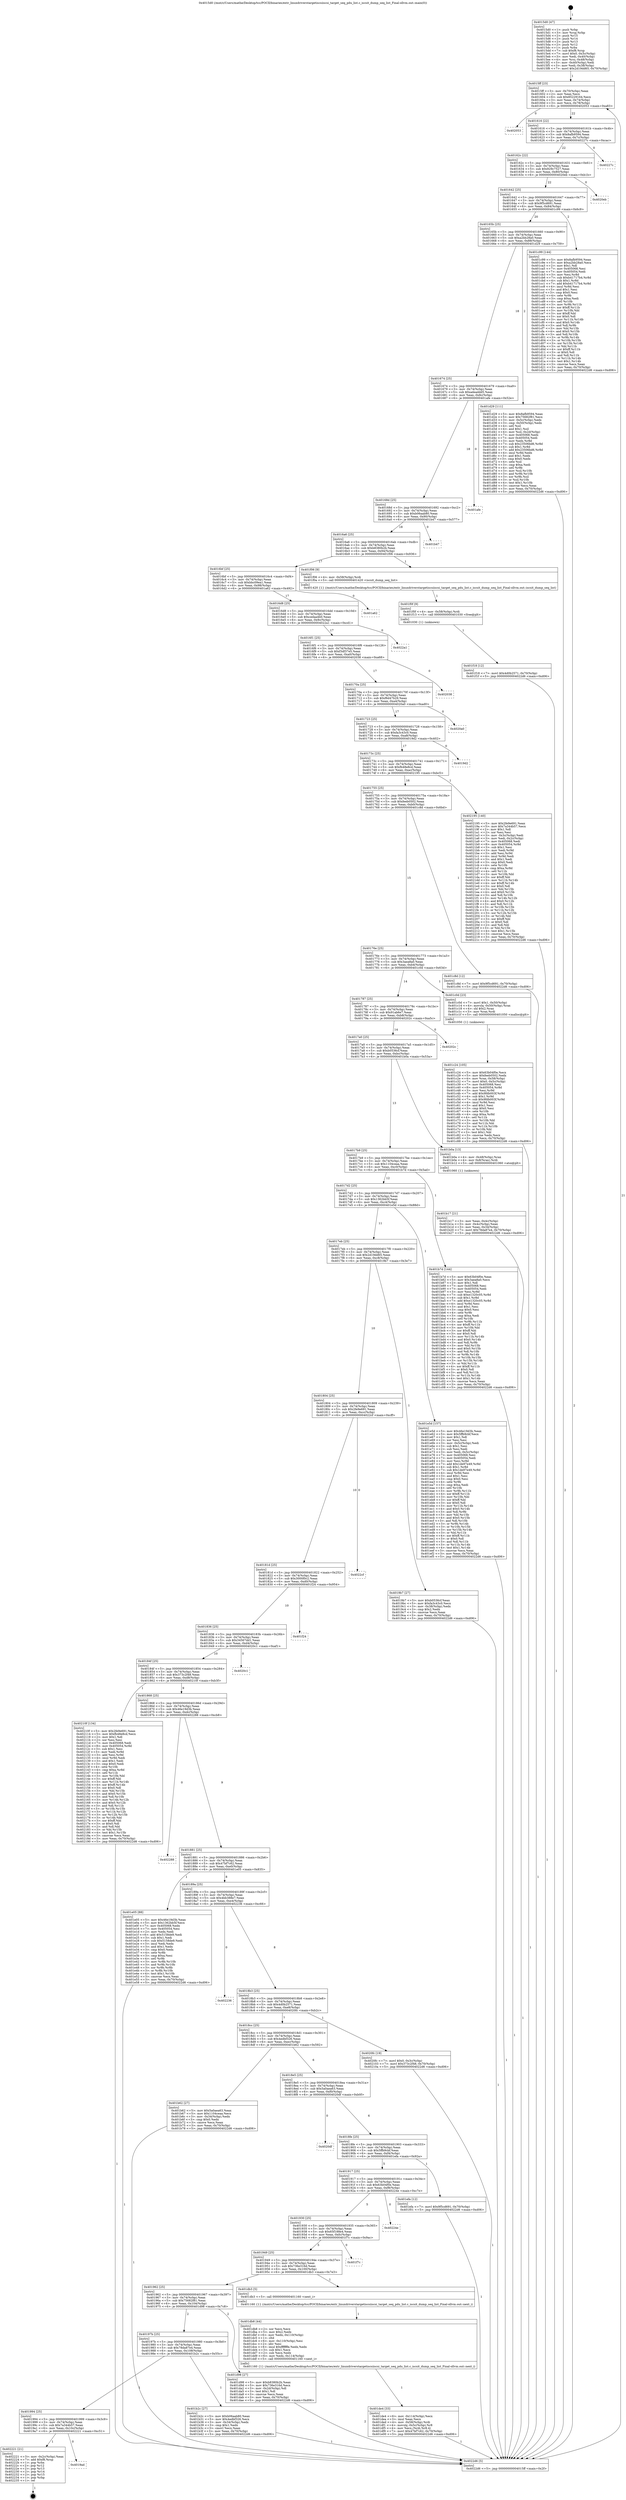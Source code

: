 digraph "0x4015d0" {
  label = "0x4015d0 (/mnt/c/Users/mathe/Desktop/tcc/POCII/binaries/extr_linuxdriverstargetiscsiiscsi_target_seq_pdu_list.c_iscsit_dump_seq_list_Final-ollvm.out::main(0))"
  labelloc = "t"
  node[shape=record]

  Entry [label="",width=0.3,height=0.3,shape=circle,fillcolor=black,style=filled]
  "0x4015ff" [label="{
     0x4015ff [23]\l
     | [instrs]\l
     &nbsp;&nbsp;0x4015ff \<+3\>: mov -0x70(%rbp),%eax\l
     &nbsp;&nbsp;0x401602 \<+2\>: mov %eax,%ecx\l
     &nbsp;&nbsp;0x401604 \<+6\>: sub $0x85229164,%ecx\l
     &nbsp;&nbsp;0x40160a \<+3\>: mov %eax,-0x74(%rbp)\l
     &nbsp;&nbsp;0x40160d \<+3\>: mov %ecx,-0x78(%rbp)\l
     &nbsp;&nbsp;0x401610 \<+6\>: je 0000000000402053 \<main+0xa83\>\l
  }"]
  "0x402053" [label="{
     0x402053\l
  }", style=dashed]
  "0x401616" [label="{
     0x401616 [22]\l
     | [instrs]\l
     &nbsp;&nbsp;0x401616 \<+5\>: jmp 000000000040161b \<main+0x4b\>\l
     &nbsp;&nbsp;0x40161b \<+3\>: mov -0x74(%rbp),%eax\l
     &nbsp;&nbsp;0x40161e \<+5\>: sub $0x8afb9594,%eax\l
     &nbsp;&nbsp;0x401623 \<+3\>: mov %eax,-0x7c(%rbp)\l
     &nbsp;&nbsp;0x401626 \<+6\>: je 000000000040227c \<main+0xcac\>\l
  }"]
  Exit [label="",width=0.3,height=0.3,shape=circle,fillcolor=black,style=filled,peripheries=2]
  "0x40227c" [label="{
     0x40227c\l
  }", style=dashed]
  "0x40162c" [label="{
     0x40162c [22]\l
     | [instrs]\l
     &nbsp;&nbsp;0x40162c \<+5\>: jmp 0000000000401631 \<main+0x61\>\l
     &nbsp;&nbsp;0x401631 \<+3\>: mov -0x74(%rbp),%eax\l
     &nbsp;&nbsp;0x401634 \<+5\>: sub $0x929c7527,%eax\l
     &nbsp;&nbsp;0x401639 \<+3\>: mov %eax,-0x80(%rbp)\l
     &nbsp;&nbsp;0x40163c \<+6\>: je 00000000004020eb \<main+0xb1b\>\l
  }"]
  "0x4019ad" [label="{
     0x4019ad\l
  }", style=dashed]
  "0x4020eb" [label="{
     0x4020eb\l
  }", style=dashed]
  "0x401642" [label="{
     0x401642 [25]\l
     | [instrs]\l
     &nbsp;&nbsp;0x401642 \<+5\>: jmp 0000000000401647 \<main+0x77\>\l
     &nbsp;&nbsp;0x401647 \<+3\>: mov -0x74(%rbp),%eax\l
     &nbsp;&nbsp;0x40164a \<+5\>: sub $0x9f5cd691,%eax\l
     &nbsp;&nbsp;0x40164f \<+6\>: mov %eax,-0x84(%rbp)\l
     &nbsp;&nbsp;0x401655 \<+6\>: je 0000000000401c99 \<main+0x6c9\>\l
  }"]
  "0x402221" [label="{
     0x402221 [21]\l
     | [instrs]\l
     &nbsp;&nbsp;0x402221 \<+3\>: mov -0x2c(%rbp),%eax\l
     &nbsp;&nbsp;0x402224 \<+7\>: add $0xf8,%rsp\l
     &nbsp;&nbsp;0x40222b \<+1\>: pop %rbx\l
     &nbsp;&nbsp;0x40222c \<+2\>: pop %r12\l
     &nbsp;&nbsp;0x40222e \<+2\>: pop %r13\l
     &nbsp;&nbsp;0x402230 \<+2\>: pop %r14\l
     &nbsp;&nbsp;0x402232 \<+2\>: pop %r15\l
     &nbsp;&nbsp;0x402234 \<+1\>: pop %rbp\l
     &nbsp;&nbsp;0x402235 \<+1\>: ret\l
  }"]
  "0x401c99" [label="{
     0x401c99 [144]\l
     | [instrs]\l
     &nbsp;&nbsp;0x401c99 \<+5\>: mov $0x8afb9594,%eax\l
     &nbsp;&nbsp;0x401c9e \<+5\>: mov $0xa2bb28a0,%ecx\l
     &nbsp;&nbsp;0x401ca3 \<+2\>: mov $0x1,%dl\l
     &nbsp;&nbsp;0x401ca5 \<+7\>: mov 0x405068,%esi\l
     &nbsp;&nbsp;0x401cac \<+7\>: mov 0x405054,%edi\l
     &nbsp;&nbsp;0x401cb3 \<+3\>: mov %esi,%r8d\l
     &nbsp;&nbsp;0x401cb6 \<+7\>: sub $0xb41717b4,%r8d\l
     &nbsp;&nbsp;0x401cbd \<+4\>: sub $0x1,%r8d\l
     &nbsp;&nbsp;0x401cc1 \<+7\>: add $0xb41717b4,%r8d\l
     &nbsp;&nbsp;0x401cc8 \<+4\>: imul %r8d,%esi\l
     &nbsp;&nbsp;0x401ccc \<+3\>: and $0x1,%esi\l
     &nbsp;&nbsp;0x401ccf \<+3\>: cmp $0x0,%esi\l
     &nbsp;&nbsp;0x401cd2 \<+4\>: sete %r9b\l
     &nbsp;&nbsp;0x401cd6 \<+3\>: cmp $0xa,%edi\l
     &nbsp;&nbsp;0x401cd9 \<+4\>: setl %r10b\l
     &nbsp;&nbsp;0x401cdd \<+3\>: mov %r9b,%r11b\l
     &nbsp;&nbsp;0x401ce0 \<+4\>: xor $0xff,%r11b\l
     &nbsp;&nbsp;0x401ce4 \<+3\>: mov %r10b,%bl\l
     &nbsp;&nbsp;0x401ce7 \<+3\>: xor $0xff,%bl\l
     &nbsp;&nbsp;0x401cea \<+3\>: xor $0x0,%dl\l
     &nbsp;&nbsp;0x401ced \<+3\>: mov %r11b,%r14b\l
     &nbsp;&nbsp;0x401cf0 \<+4\>: and $0x0,%r14b\l
     &nbsp;&nbsp;0x401cf4 \<+3\>: and %dl,%r9b\l
     &nbsp;&nbsp;0x401cf7 \<+3\>: mov %bl,%r15b\l
     &nbsp;&nbsp;0x401cfa \<+4\>: and $0x0,%r15b\l
     &nbsp;&nbsp;0x401cfe \<+3\>: and %dl,%r10b\l
     &nbsp;&nbsp;0x401d01 \<+3\>: or %r9b,%r14b\l
     &nbsp;&nbsp;0x401d04 \<+3\>: or %r10b,%r15b\l
     &nbsp;&nbsp;0x401d07 \<+3\>: xor %r15b,%r14b\l
     &nbsp;&nbsp;0x401d0a \<+3\>: or %bl,%r11b\l
     &nbsp;&nbsp;0x401d0d \<+4\>: xor $0xff,%r11b\l
     &nbsp;&nbsp;0x401d11 \<+3\>: or $0x0,%dl\l
     &nbsp;&nbsp;0x401d14 \<+3\>: and %dl,%r11b\l
     &nbsp;&nbsp;0x401d17 \<+3\>: or %r11b,%r14b\l
     &nbsp;&nbsp;0x401d1a \<+4\>: test $0x1,%r14b\l
     &nbsp;&nbsp;0x401d1e \<+3\>: cmovne %ecx,%eax\l
     &nbsp;&nbsp;0x401d21 \<+3\>: mov %eax,-0x70(%rbp)\l
     &nbsp;&nbsp;0x401d24 \<+5\>: jmp 00000000004022d6 \<main+0xd06\>\l
  }"]
  "0x40165b" [label="{
     0x40165b [25]\l
     | [instrs]\l
     &nbsp;&nbsp;0x40165b \<+5\>: jmp 0000000000401660 \<main+0x90\>\l
     &nbsp;&nbsp;0x401660 \<+3\>: mov -0x74(%rbp),%eax\l
     &nbsp;&nbsp;0x401663 \<+5\>: sub $0xa2bb28a0,%eax\l
     &nbsp;&nbsp;0x401668 \<+6\>: mov %eax,-0x88(%rbp)\l
     &nbsp;&nbsp;0x40166e \<+6\>: je 0000000000401d29 \<main+0x759\>\l
  }"]
  "0x401f18" [label="{
     0x401f18 [12]\l
     | [instrs]\l
     &nbsp;&nbsp;0x401f18 \<+7\>: movl $0x4d0b2571,-0x70(%rbp)\l
     &nbsp;&nbsp;0x401f1f \<+5\>: jmp 00000000004022d6 \<main+0xd06\>\l
  }"]
  "0x401d29" [label="{
     0x401d29 [111]\l
     | [instrs]\l
     &nbsp;&nbsp;0x401d29 \<+5\>: mov $0x8afb9594,%eax\l
     &nbsp;&nbsp;0x401d2e \<+5\>: mov $0x75682f81,%ecx\l
     &nbsp;&nbsp;0x401d33 \<+3\>: mov -0x5c(%rbp),%edx\l
     &nbsp;&nbsp;0x401d36 \<+3\>: cmp -0x50(%rbp),%edx\l
     &nbsp;&nbsp;0x401d39 \<+4\>: setl %sil\l
     &nbsp;&nbsp;0x401d3d \<+4\>: and $0x1,%sil\l
     &nbsp;&nbsp;0x401d41 \<+4\>: mov %sil,-0x2d(%rbp)\l
     &nbsp;&nbsp;0x401d45 \<+7\>: mov 0x405068,%edx\l
     &nbsp;&nbsp;0x401d4c \<+7\>: mov 0x405054,%edi\l
     &nbsp;&nbsp;0x401d53 \<+3\>: mov %edx,%r8d\l
     &nbsp;&nbsp;0x401d56 \<+7\>: sub $0x23506bd6,%r8d\l
     &nbsp;&nbsp;0x401d5d \<+4\>: sub $0x1,%r8d\l
     &nbsp;&nbsp;0x401d61 \<+7\>: add $0x23506bd6,%r8d\l
     &nbsp;&nbsp;0x401d68 \<+4\>: imul %r8d,%edx\l
     &nbsp;&nbsp;0x401d6c \<+3\>: and $0x1,%edx\l
     &nbsp;&nbsp;0x401d6f \<+3\>: cmp $0x0,%edx\l
     &nbsp;&nbsp;0x401d72 \<+4\>: sete %sil\l
     &nbsp;&nbsp;0x401d76 \<+3\>: cmp $0xa,%edi\l
     &nbsp;&nbsp;0x401d79 \<+4\>: setl %r9b\l
     &nbsp;&nbsp;0x401d7d \<+3\>: mov %sil,%r10b\l
     &nbsp;&nbsp;0x401d80 \<+3\>: and %r9b,%r10b\l
     &nbsp;&nbsp;0x401d83 \<+3\>: xor %r9b,%sil\l
     &nbsp;&nbsp;0x401d86 \<+3\>: or %sil,%r10b\l
     &nbsp;&nbsp;0x401d89 \<+4\>: test $0x1,%r10b\l
     &nbsp;&nbsp;0x401d8d \<+3\>: cmovne %ecx,%eax\l
     &nbsp;&nbsp;0x401d90 \<+3\>: mov %eax,-0x70(%rbp)\l
     &nbsp;&nbsp;0x401d93 \<+5\>: jmp 00000000004022d6 \<main+0xd06\>\l
  }"]
  "0x401674" [label="{
     0x401674 [25]\l
     | [instrs]\l
     &nbsp;&nbsp;0x401674 \<+5\>: jmp 0000000000401679 \<main+0xa9\>\l
     &nbsp;&nbsp;0x401679 \<+3\>: mov -0x74(%rbp),%eax\l
     &nbsp;&nbsp;0x40167c \<+5\>: sub $0xadeaddd5,%eax\l
     &nbsp;&nbsp;0x401681 \<+6\>: mov %eax,-0x8c(%rbp)\l
     &nbsp;&nbsp;0x401687 \<+6\>: je 0000000000401afe \<main+0x52e\>\l
  }"]
  "0x401f0f" [label="{
     0x401f0f [9]\l
     | [instrs]\l
     &nbsp;&nbsp;0x401f0f \<+4\>: mov -0x58(%rbp),%rdi\l
     &nbsp;&nbsp;0x401f13 \<+5\>: call 0000000000401030 \<free@plt\>\l
     | [calls]\l
     &nbsp;&nbsp;0x401030 \{1\} (unknown)\l
  }"]
  "0x401afe" [label="{
     0x401afe\l
  }", style=dashed]
  "0x40168d" [label="{
     0x40168d [25]\l
     | [instrs]\l
     &nbsp;&nbsp;0x40168d \<+5\>: jmp 0000000000401692 \<main+0xc2\>\l
     &nbsp;&nbsp;0x401692 \<+3\>: mov -0x74(%rbp),%eax\l
     &nbsp;&nbsp;0x401695 \<+5\>: sub $0xb06aab80,%eax\l
     &nbsp;&nbsp;0x40169a \<+6\>: mov %eax,-0x90(%rbp)\l
     &nbsp;&nbsp;0x4016a0 \<+6\>: je 0000000000401b47 \<main+0x577\>\l
  }"]
  "0x401de4" [label="{
     0x401de4 [33]\l
     | [instrs]\l
     &nbsp;&nbsp;0x401de4 \<+6\>: mov -0x114(%rbp),%ecx\l
     &nbsp;&nbsp;0x401dea \<+3\>: imul %eax,%ecx\l
     &nbsp;&nbsp;0x401ded \<+4\>: mov -0x58(%rbp),%rdi\l
     &nbsp;&nbsp;0x401df1 \<+4\>: movslq -0x5c(%rbp),%r8\l
     &nbsp;&nbsp;0x401df5 \<+4\>: mov %ecx,(%rdi,%r8,4)\l
     &nbsp;&nbsp;0x401df9 \<+7\>: movl $0x47bf7c62,-0x70(%rbp)\l
     &nbsp;&nbsp;0x401e00 \<+5\>: jmp 00000000004022d6 \<main+0xd06\>\l
  }"]
  "0x401b47" [label="{
     0x401b47\l
  }", style=dashed]
  "0x4016a6" [label="{
     0x4016a6 [25]\l
     | [instrs]\l
     &nbsp;&nbsp;0x4016a6 \<+5\>: jmp 00000000004016ab \<main+0xdb\>\l
     &nbsp;&nbsp;0x4016ab \<+3\>: mov -0x74(%rbp),%eax\l
     &nbsp;&nbsp;0x4016ae \<+5\>: sub $0xb8380b2b,%eax\l
     &nbsp;&nbsp;0x4016b3 \<+6\>: mov %eax,-0x94(%rbp)\l
     &nbsp;&nbsp;0x4016b9 \<+6\>: je 0000000000401f06 \<main+0x936\>\l
  }"]
  "0x401db8" [label="{
     0x401db8 [44]\l
     | [instrs]\l
     &nbsp;&nbsp;0x401db8 \<+2\>: xor %ecx,%ecx\l
     &nbsp;&nbsp;0x401dba \<+5\>: mov $0x2,%edx\l
     &nbsp;&nbsp;0x401dbf \<+6\>: mov %edx,-0x110(%rbp)\l
     &nbsp;&nbsp;0x401dc5 \<+1\>: cltd\l
     &nbsp;&nbsp;0x401dc6 \<+6\>: mov -0x110(%rbp),%esi\l
     &nbsp;&nbsp;0x401dcc \<+2\>: idiv %esi\l
     &nbsp;&nbsp;0x401dce \<+6\>: imul $0xfffffffe,%edx,%edx\l
     &nbsp;&nbsp;0x401dd4 \<+3\>: sub $0x1,%ecx\l
     &nbsp;&nbsp;0x401dd7 \<+2\>: sub %ecx,%edx\l
     &nbsp;&nbsp;0x401dd9 \<+6\>: mov %edx,-0x114(%rbp)\l
     &nbsp;&nbsp;0x401ddf \<+5\>: call 0000000000401160 \<next_i\>\l
     | [calls]\l
     &nbsp;&nbsp;0x401160 \{1\} (/mnt/c/Users/mathe/Desktop/tcc/POCII/binaries/extr_linuxdriverstargetiscsiiscsi_target_seq_pdu_list.c_iscsit_dump_seq_list_Final-ollvm.out::next_i)\l
  }"]
  "0x401f06" [label="{
     0x401f06 [9]\l
     | [instrs]\l
     &nbsp;&nbsp;0x401f06 \<+4\>: mov -0x58(%rbp),%rdi\l
     &nbsp;&nbsp;0x401f0a \<+5\>: call 0000000000401420 \<iscsit_dump_seq_list\>\l
     | [calls]\l
     &nbsp;&nbsp;0x401420 \{1\} (/mnt/c/Users/mathe/Desktop/tcc/POCII/binaries/extr_linuxdriverstargetiscsiiscsi_target_seq_pdu_list.c_iscsit_dump_seq_list_Final-ollvm.out::iscsit_dump_seq_list)\l
  }"]
  "0x4016bf" [label="{
     0x4016bf [25]\l
     | [instrs]\l
     &nbsp;&nbsp;0x4016bf \<+5\>: jmp 00000000004016c4 \<main+0xf4\>\l
     &nbsp;&nbsp;0x4016c4 \<+3\>: mov -0x74(%rbp),%eax\l
     &nbsp;&nbsp;0x4016c7 \<+5\>: sub $0xbbc09ea1,%eax\l
     &nbsp;&nbsp;0x4016cc \<+6\>: mov %eax,-0x98(%rbp)\l
     &nbsp;&nbsp;0x4016d2 \<+6\>: je 0000000000401a62 \<main+0x492\>\l
  }"]
  "0x401c24" [label="{
     0x401c24 [105]\l
     | [instrs]\l
     &nbsp;&nbsp;0x401c24 \<+5\>: mov $0x63b04f0e,%ecx\l
     &nbsp;&nbsp;0x401c29 \<+5\>: mov $0xfeeb0502,%edx\l
     &nbsp;&nbsp;0x401c2e \<+4\>: mov %rax,-0x58(%rbp)\l
     &nbsp;&nbsp;0x401c32 \<+7\>: movl $0x0,-0x5c(%rbp)\l
     &nbsp;&nbsp;0x401c39 \<+7\>: mov 0x405068,%esi\l
     &nbsp;&nbsp;0x401c40 \<+8\>: mov 0x405054,%r8d\l
     &nbsp;&nbsp;0x401c48 \<+3\>: mov %esi,%r9d\l
     &nbsp;&nbsp;0x401c4b \<+7\>: add $0x9fdb003f,%r9d\l
     &nbsp;&nbsp;0x401c52 \<+4\>: sub $0x1,%r9d\l
     &nbsp;&nbsp;0x401c56 \<+7\>: sub $0x9fdb003f,%r9d\l
     &nbsp;&nbsp;0x401c5d \<+4\>: imul %r9d,%esi\l
     &nbsp;&nbsp;0x401c61 \<+3\>: and $0x1,%esi\l
     &nbsp;&nbsp;0x401c64 \<+3\>: cmp $0x0,%esi\l
     &nbsp;&nbsp;0x401c67 \<+4\>: sete %r10b\l
     &nbsp;&nbsp;0x401c6b \<+4\>: cmp $0xa,%r8d\l
     &nbsp;&nbsp;0x401c6f \<+4\>: setl %r11b\l
     &nbsp;&nbsp;0x401c73 \<+3\>: mov %r10b,%bl\l
     &nbsp;&nbsp;0x401c76 \<+3\>: and %r11b,%bl\l
     &nbsp;&nbsp;0x401c79 \<+3\>: xor %r11b,%r10b\l
     &nbsp;&nbsp;0x401c7c \<+3\>: or %r10b,%bl\l
     &nbsp;&nbsp;0x401c7f \<+3\>: test $0x1,%bl\l
     &nbsp;&nbsp;0x401c82 \<+3\>: cmovne %edx,%ecx\l
     &nbsp;&nbsp;0x401c85 \<+3\>: mov %ecx,-0x70(%rbp)\l
     &nbsp;&nbsp;0x401c88 \<+5\>: jmp 00000000004022d6 \<main+0xd06\>\l
  }"]
  "0x401a62" [label="{
     0x401a62\l
  }", style=dashed]
  "0x4016d8" [label="{
     0x4016d8 [25]\l
     | [instrs]\l
     &nbsp;&nbsp;0x4016d8 \<+5\>: jmp 00000000004016dd \<main+0x10d\>\l
     &nbsp;&nbsp;0x4016dd \<+3\>: mov -0x74(%rbp),%eax\l
     &nbsp;&nbsp;0x4016e0 \<+5\>: sub $0xcedaa4b0,%eax\l
     &nbsp;&nbsp;0x4016e5 \<+6\>: mov %eax,-0x9c(%rbp)\l
     &nbsp;&nbsp;0x4016eb \<+6\>: je 00000000004022a1 \<main+0xcd1\>\l
  }"]
  "0x401994" [label="{
     0x401994 [25]\l
     | [instrs]\l
     &nbsp;&nbsp;0x401994 \<+5\>: jmp 0000000000401999 \<main+0x3c9\>\l
     &nbsp;&nbsp;0x401999 \<+3\>: mov -0x74(%rbp),%eax\l
     &nbsp;&nbsp;0x40199c \<+5\>: sub $0x7a344b57,%eax\l
     &nbsp;&nbsp;0x4019a1 \<+6\>: mov %eax,-0x10c(%rbp)\l
     &nbsp;&nbsp;0x4019a7 \<+6\>: je 0000000000402221 \<main+0xc51\>\l
  }"]
  "0x4022a1" [label="{
     0x4022a1\l
  }", style=dashed]
  "0x4016f1" [label="{
     0x4016f1 [25]\l
     | [instrs]\l
     &nbsp;&nbsp;0x4016f1 \<+5\>: jmp 00000000004016f6 \<main+0x126\>\l
     &nbsp;&nbsp;0x4016f6 \<+3\>: mov -0x74(%rbp),%eax\l
     &nbsp;&nbsp;0x4016f9 \<+5\>: sub $0xf3df37e5,%eax\l
     &nbsp;&nbsp;0x4016fe \<+6\>: mov %eax,-0xa0(%rbp)\l
     &nbsp;&nbsp;0x401704 \<+6\>: je 0000000000402038 \<main+0xa68\>\l
  }"]
  "0x401b2c" [label="{
     0x401b2c [27]\l
     | [instrs]\l
     &nbsp;&nbsp;0x401b2c \<+5\>: mov $0xb06aab80,%eax\l
     &nbsp;&nbsp;0x401b31 \<+5\>: mov $0x4edbf326,%ecx\l
     &nbsp;&nbsp;0x401b36 \<+3\>: mov -0x34(%rbp),%edx\l
     &nbsp;&nbsp;0x401b39 \<+3\>: cmp $0x1,%edx\l
     &nbsp;&nbsp;0x401b3c \<+3\>: cmovl %ecx,%eax\l
     &nbsp;&nbsp;0x401b3f \<+3\>: mov %eax,-0x70(%rbp)\l
     &nbsp;&nbsp;0x401b42 \<+5\>: jmp 00000000004022d6 \<main+0xd06\>\l
  }"]
  "0x402038" [label="{
     0x402038\l
  }", style=dashed]
  "0x40170a" [label="{
     0x40170a [25]\l
     | [instrs]\l
     &nbsp;&nbsp;0x40170a \<+5\>: jmp 000000000040170f \<main+0x13f\>\l
     &nbsp;&nbsp;0x40170f \<+3\>: mov -0x74(%rbp),%eax\l
     &nbsp;&nbsp;0x401712 \<+5\>: sub $0xf6d47b29,%eax\l
     &nbsp;&nbsp;0x401717 \<+6\>: mov %eax,-0xa4(%rbp)\l
     &nbsp;&nbsp;0x40171d \<+6\>: je 00000000004020a0 \<main+0xad0\>\l
  }"]
  "0x40197b" [label="{
     0x40197b [25]\l
     | [instrs]\l
     &nbsp;&nbsp;0x40197b \<+5\>: jmp 0000000000401980 \<main+0x3b0\>\l
     &nbsp;&nbsp;0x401980 \<+3\>: mov -0x74(%rbp),%eax\l
     &nbsp;&nbsp;0x401983 \<+5\>: sub $0x78da87e4,%eax\l
     &nbsp;&nbsp;0x401988 \<+6\>: mov %eax,-0x108(%rbp)\l
     &nbsp;&nbsp;0x40198e \<+6\>: je 0000000000401b2c \<main+0x55c\>\l
  }"]
  "0x4020a0" [label="{
     0x4020a0\l
  }", style=dashed]
  "0x401723" [label="{
     0x401723 [25]\l
     | [instrs]\l
     &nbsp;&nbsp;0x401723 \<+5\>: jmp 0000000000401728 \<main+0x158\>\l
     &nbsp;&nbsp;0x401728 \<+3\>: mov -0x74(%rbp),%eax\l
     &nbsp;&nbsp;0x40172b \<+5\>: sub $0xfa3c43c0,%eax\l
     &nbsp;&nbsp;0x401730 \<+6\>: mov %eax,-0xa8(%rbp)\l
     &nbsp;&nbsp;0x401736 \<+6\>: je 00000000004019d2 \<main+0x402\>\l
  }"]
  "0x401d98" [label="{
     0x401d98 [27]\l
     | [instrs]\l
     &nbsp;&nbsp;0x401d98 \<+5\>: mov $0xb8380b2b,%eax\l
     &nbsp;&nbsp;0x401d9d \<+5\>: mov $0x736e316d,%ecx\l
     &nbsp;&nbsp;0x401da2 \<+3\>: mov -0x2d(%rbp),%dl\l
     &nbsp;&nbsp;0x401da5 \<+3\>: test $0x1,%dl\l
     &nbsp;&nbsp;0x401da8 \<+3\>: cmovne %ecx,%eax\l
     &nbsp;&nbsp;0x401dab \<+3\>: mov %eax,-0x70(%rbp)\l
     &nbsp;&nbsp;0x401dae \<+5\>: jmp 00000000004022d6 \<main+0xd06\>\l
  }"]
  "0x4019d2" [label="{
     0x4019d2\l
  }", style=dashed]
  "0x40173c" [label="{
     0x40173c [25]\l
     | [instrs]\l
     &nbsp;&nbsp;0x40173c \<+5\>: jmp 0000000000401741 \<main+0x171\>\l
     &nbsp;&nbsp;0x401741 \<+3\>: mov -0x74(%rbp),%eax\l
     &nbsp;&nbsp;0x401744 \<+5\>: sub $0xfb48e8cd,%eax\l
     &nbsp;&nbsp;0x401749 \<+6\>: mov %eax,-0xac(%rbp)\l
     &nbsp;&nbsp;0x40174f \<+6\>: je 0000000000402195 \<main+0xbc5\>\l
  }"]
  "0x401962" [label="{
     0x401962 [25]\l
     | [instrs]\l
     &nbsp;&nbsp;0x401962 \<+5\>: jmp 0000000000401967 \<main+0x397\>\l
     &nbsp;&nbsp;0x401967 \<+3\>: mov -0x74(%rbp),%eax\l
     &nbsp;&nbsp;0x40196a \<+5\>: sub $0x75682f81,%eax\l
     &nbsp;&nbsp;0x40196f \<+6\>: mov %eax,-0x104(%rbp)\l
     &nbsp;&nbsp;0x401975 \<+6\>: je 0000000000401d98 \<main+0x7c8\>\l
  }"]
  "0x402195" [label="{
     0x402195 [140]\l
     | [instrs]\l
     &nbsp;&nbsp;0x402195 \<+5\>: mov $0x2fe9e691,%eax\l
     &nbsp;&nbsp;0x40219a \<+5\>: mov $0x7a344b57,%ecx\l
     &nbsp;&nbsp;0x40219f \<+2\>: mov $0x1,%dl\l
     &nbsp;&nbsp;0x4021a1 \<+2\>: xor %esi,%esi\l
     &nbsp;&nbsp;0x4021a3 \<+3\>: mov -0x3c(%rbp),%edi\l
     &nbsp;&nbsp;0x4021a6 \<+3\>: mov %edi,-0x2c(%rbp)\l
     &nbsp;&nbsp;0x4021a9 \<+7\>: mov 0x405068,%edi\l
     &nbsp;&nbsp;0x4021b0 \<+8\>: mov 0x405054,%r8d\l
     &nbsp;&nbsp;0x4021b8 \<+3\>: sub $0x1,%esi\l
     &nbsp;&nbsp;0x4021bb \<+3\>: mov %edi,%r9d\l
     &nbsp;&nbsp;0x4021be \<+3\>: add %esi,%r9d\l
     &nbsp;&nbsp;0x4021c1 \<+4\>: imul %r9d,%edi\l
     &nbsp;&nbsp;0x4021c5 \<+3\>: and $0x1,%edi\l
     &nbsp;&nbsp;0x4021c8 \<+3\>: cmp $0x0,%edi\l
     &nbsp;&nbsp;0x4021cb \<+4\>: sete %r10b\l
     &nbsp;&nbsp;0x4021cf \<+4\>: cmp $0xa,%r8d\l
     &nbsp;&nbsp;0x4021d3 \<+4\>: setl %r11b\l
     &nbsp;&nbsp;0x4021d7 \<+3\>: mov %r10b,%bl\l
     &nbsp;&nbsp;0x4021da \<+3\>: xor $0xff,%bl\l
     &nbsp;&nbsp;0x4021dd \<+3\>: mov %r11b,%r14b\l
     &nbsp;&nbsp;0x4021e0 \<+4\>: xor $0xff,%r14b\l
     &nbsp;&nbsp;0x4021e4 \<+3\>: xor $0x0,%dl\l
     &nbsp;&nbsp;0x4021e7 \<+3\>: mov %bl,%r15b\l
     &nbsp;&nbsp;0x4021ea \<+4\>: and $0x0,%r15b\l
     &nbsp;&nbsp;0x4021ee \<+3\>: and %dl,%r10b\l
     &nbsp;&nbsp;0x4021f1 \<+3\>: mov %r14b,%r12b\l
     &nbsp;&nbsp;0x4021f4 \<+4\>: and $0x0,%r12b\l
     &nbsp;&nbsp;0x4021f8 \<+3\>: and %dl,%r11b\l
     &nbsp;&nbsp;0x4021fb \<+3\>: or %r10b,%r15b\l
     &nbsp;&nbsp;0x4021fe \<+3\>: or %r11b,%r12b\l
     &nbsp;&nbsp;0x402201 \<+3\>: xor %r12b,%r15b\l
     &nbsp;&nbsp;0x402204 \<+3\>: or %r14b,%bl\l
     &nbsp;&nbsp;0x402207 \<+3\>: xor $0xff,%bl\l
     &nbsp;&nbsp;0x40220a \<+3\>: or $0x0,%dl\l
     &nbsp;&nbsp;0x40220d \<+2\>: and %dl,%bl\l
     &nbsp;&nbsp;0x40220f \<+3\>: or %bl,%r15b\l
     &nbsp;&nbsp;0x402212 \<+4\>: test $0x1,%r15b\l
     &nbsp;&nbsp;0x402216 \<+3\>: cmovne %ecx,%eax\l
     &nbsp;&nbsp;0x402219 \<+3\>: mov %eax,-0x70(%rbp)\l
     &nbsp;&nbsp;0x40221c \<+5\>: jmp 00000000004022d6 \<main+0xd06\>\l
  }"]
  "0x401755" [label="{
     0x401755 [25]\l
     | [instrs]\l
     &nbsp;&nbsp;0x401755 \<+5\>: jmp 000000000040175a \<main+0x18a\>\l
     &nbsp;&nbsp;0x40175a \<+3\>: mov -0x74(%rbp),%eax\l
     &nbsp;&nbsp;0x40175d \<+5\>: sub $0xfeeb0502,%eax\l
     &nbsp;&nbsp;0x401762 \<+6\>: mov %eax,-0xb0(%rbp)\l
     &nbsp;&nbsp;0x401768 \<+6\>: je 0000000000401c8d \<main+0x6bd\>\l
  }"]
  "0x401db3" [label="{
     0x401db3 [5]\l
     | [instrs]\l
     &nbsp;&nbsp;0x401db3 \<+5\>: call 0000000000401160 \<next_i\>\l
     | [calls]\l
     &nbsp;&nbsp;0x401160 \{1\} (/mnt/c/Users/mathe/Desktop/tcc/POCII/binaries/extr_linuxdriverstargetiscsiiscsi_target_seq_pdu_list.c_iscsit_dump_seq_list_Final-ollvm.out::next_i)\l
  }"]
  "0x401c8d" [label="{
     0x401c8d [12]\l
     | [instrs]\l
     &nbsp;&nbsp;0x401c8d \<+7\>: movl $0x9f5cd691,-0x70(%rbp)\l
     &nbsp;&nbsp;0x401c94 \<+5\>: jmp 00000000004022d6 \<main+0xd06\>\l
  }"]
  "0x40176e" [label="{
     0x40176e [25]\l
     | [instrs]\l
     &nbsp;&nbsp;0x40176e \<+5\>: jmp 0000000000401773 \<main+0x1a3\>\l
     &nbsp;&nbsp;0x401773 \<+3\>: mov -0x74(%rbp),%eax\l
     &nbsp;&nbsp;0x401776 \<+5\>: sub $0x3aea8a0,%eax\l
     &nbsp;&nbsp;0x40177b \<+6\>: mov %eax,-0xb4(%rbp)\l
     &nbsp;&nbsp;0x401781 \<+6\>: je 0000000000401c0d \<main+0x63d\>\l
  }"]
  "0x401949" [label="{
     0x401949 [25]\l
     | [instrs]\l
     &nbsp;&nbsp;0x401949 \<+5\>: jmp 000000000040194e \<main+0x37e\>\l
     &nbsp;&nbsp;0x40194e \<+3\>: mov -0x74(%rbp),%eax\l
     &nbsp;&nbsp;0x401951 \<+5\>: sub $0x736e316d,%eax\l
     &nbsp;&nbsp;0x401956 \<+6\>: mov %eax,-0x100(%rbp)\l
     &nbsp;&nbsp;0x40195c \<+6\>: je 0000000000401db3 \<main+0x7e3\>\l
  }"]
  "0x401c0d" [label="{
     0x401c0d [23]\l
     | [instrs]\l
     &nbsp;&nbsp;0x401c0d \<+7\>: movl $0x1,-0x50(%rbp)\l
     &nbsp;&nbsp;0x401c14 \<+4\>: movslq -0x50(%rbp),%rax\l
     &nbsp;&nbsp;0x401c18 \<+4\>: shl $0x2,%rax\l
     &nbsp;&nbsp;0x401c1c \<+3\>: mov %rax,%rdi\l
     &nbsp;&nbsp;0x401c1f \<+5\>: call 0000000000401050 \<malloc@plt\>\l
     | [calls]\l
     &nbsp;&nbsp;0x401050 \{1\} (unknown)\l
  }"]
  "0x401787" [label="{
     0x401787 [25]\l
     | [instrs]\l
     &nbsp;&nbsp;0x401787 \<+5\>: jmp 000000000040178c \<main+0x1bc\>\l
     &nbsp;&nbsp;0x40178c \<+3\>: mov -0x74(%rbp),%eax\l
     &nbsp;&nbsp;0x40178f \<+5\>: sub $0x91ab6e7,%eax\l
     &nbsp;&nbsp;0x401794 \<+6\>: mov %eax,-0xb8(%rbp)\l
     &nbsp;&nbsp;0x40179a \<+6\>: je 000000000040202c \<main+0xa5c\>\l
  }"]
  "0x401f7c" [label="{
     0x401f7c\l
  }", style=dashed]
  "0x40202c" [label="{
     0x40202c\l
  }", style=dashed]
  "0x4017a0" [label="{
     0x4017a0 [25]\l
     | [instrs]\l
     &nbsp;&nbsp;0x4017a0 \<+5\>: jmp 00000000004017a5 \<main+0x1d5\>\l
     &nbsp;&nbsp;0x4017a5 \<+3\>: mov -0x74(%rbp),%eax\l
     &nbsp;&nbsp;0x4017a8 \<+5\>: sub $0xb0536cf,%eax\l
     &nbsp;&nbsp;0x4017ad \<+6\>: mov %eax,-0xbc(%rbp)\l
     &nbsp;&nbsp;0x4017b3 \<+6\>: je 0000000000401b0a \<main+0x53a\>\l
  }"]
  "0x401930" [label="{
     0x401930 [25]\l
     | [instrs]\l
     &nbsp;&nbsp;0x401930 \<+5\>: jmp 0000000000401935 \<main+0x365\>\l
     &nbsp;&nbsp;0x401935 \<+3\>: mov -0x74(%rbp),%eax\l
     &nbsp;&nbsp;0x401938 \<+5\>: sub $0x65f188e4,%eax\l
     &nbsp;&nbsp;0x40193d \<+6\>: mov %eax,-0xfc(%rbp)\l
     &nbsp;&nbsp;0x401943 \<+6\>: je 0000000000401f7c \<main+0x9ac\>\l
  }"]
  "0x401b0a" [label="{
     0x401b0a [13]\l
     | [instrs]\l
     &nbsp;&nbsp;0x401b0a \<+4\>: mov -0x48(%rbp),%rax\l
     &nbsp;&nbsp;0x401b0e \<+4\>: mov 0x8(%rax),%rdi\l
     &nbsp;&nbsp;0x401b12 \<+5\>: call 0000000000401060 \<atoi@plt\>\l
     | [calls]\l
     &nbsp;&nbsp;0x401060 \{1\} (unknown)\l
  }"]
  "0x4017b9" [label="{
     0x4017b9 [25]\l
     | [instrs]\l
     &nbsp;&nbsp;0x4017b9 \<+5\>: jmp 00000000004017be \<main+0x1ee\>\l
     &nbsp;&nbsp;0x4017be \<+3\>: mov -0x74(%rbp),%eax\l
     &nbsp;&nbsp;0x4017c1 \<+5\>: sub $0x1104ceaa,%eax\l
     &nbsp;&nbsp;0x4017c6 \<+6\>: mov %eax,-0xc0(%rbp)\l
     &nbsp;&nbsp;0x4017cc \<+6\>: je 0000000000401b7d \<main+0x5ad\>\l
  }"]
  "0x40224e" [label="{
     0x40224e\l
  }", style=dashed]
  "0x401b7d" [label="{
     0x401b7d [144]\l
     | [instrs]\l
     &nbsp;&nbsp;0x401b7d \<+5\>: mov $0x63b04f0e,%eax\l
     &nbsp;&nbsp;0x401b82 \<+5\>: mov $0x3aea8a0,%ecx\l
     &nbsp;&nbsp;0x401b87 \<+2\>: mov $0x1,%dl\l
     &nbsp;&nbsp;0x401b89 \<+7\>: mov 0x405068,%esi\l
     &nbsp;&nbsp;0x401b90 \<+7\>: mov 0x405054,%edi\l
     &nbsp;&nbsp;0x401b97 \<+3\>: mov %esi,%r8d\l
     &nbsp;&nbsp;0x401b9a \<+7\>: sub $0xe1320c05,%r8d\l
     &nbsp;&nbsp;0x401ba1 \<+4\>: sub $0x1,%r8d\l
     &nbsp;&nbsp;0x401ba5 \<+7\>: add $0xe1320c05,%r8d\l
     &nbsp;&nbsp;0x401bac \<+4\>: imul %r8d,%esi\l
     &nbsp;&nbsp;0x401bb0 \<+3\>: and $0x1,%esi\l
     &nbsp;&nbsp;0x401bb3 \<+3\>: cmp $0x0,%esi\l
     &nbsp;&nbsp;0x401bb6 \<+4\>: sete %r9b\l
     &nbsp;&nbsp;0x401bba \<+3\>: cmp $0xa,%edi\l
     &nbsp;&nbsp;0x401bbd \<+4\>: setl %r10b\l
     &nbsp;&nbsp;0x401bc1 \<+3\>: mov %r9b,%r11b\l
     &nbsp;&nbsp;0x401bc4 \<+4\>: xor $0xff,%r11b\l
     &nbsp;&nbsp;0x401bc8 \<+3\>: mov %r10b,%bl\l
     &nbsp;&nbsp;0x401bcb \<+3\>: xor $0xff,%bl\l
     &nbsp;&nbsp;0x401bce \<+3\>: xor $0x0,%dl\l
     &nbsp;&nbsp;0x401bd1 \<+3\>: mov %r11b,%r14b\l
     &nbsp;&nbsp;0x401bd4 \<+4\>: and $0x0,%r14b\l
     &nbsp;&nbsp;0x401bd8 \<+3\>: and %dl,%r9b\l
     &nbsp;&nbsp;0x401bdb \<+3\>: mov %bl,%r15b\l
     &nbsp;&nbsp;0x401bde \<+4\>: and $0x0,%r15b\l
     &nbsp;&nbsp;0x401be2 \<+3\>: and %dl,%r10b\l
     &nbsp;&nbsp;0x401be5 \<+3\>: or %r9b,%r14b\l
     &nbsp;&nbsp;0x401be8 \<+3\>: or %r10b,%r15b\l
     &nbsp;&nbsp;0x401beb \<+3\>: xor %r15b,%r14b\l
     &nbsp;&nbsp;0x401bee \<+3\>: or %bl,%r11b\l
     &nbsp;&nbsp;0x401bf1 \<+4\>: xor $0xff,%r11b\l
     &nbsp;&nbsp;0x401bf5 \<+3\>: or $0x0,%dl\l
     &nbsp;&nbsp;0x401bf8 \<+3\>: and %dl,%r11b\l
     &nbsp;&nbsp;0x401bfb \<+3\>: or %r11b,%r14b\l
     &nbsp;&nbsp;0x401bfe \<+4\>: test $0x1,%r14b\l
     &nbsp;&nbsp;0x401c02 \<+3\>: cmovne %ecx,%eax\l
     &nbsp;&nbsp;0x401c05 \<+3\>: mov %eax,-0x70(%rbp)\l
     &nbsp;&nbsp;0x401c08 \<+5\>: jmp 00000000004022d6 \<main+0xd06\>\l
  }"]
  "0x4017d2" [label="{
     0x4017d2 [25]\l
     | [instrs]\l
     &nbsp;&nbsp;0x4017d2 \<+5\>: jmp 00000000004017d7 \<main+0x207\>\l
     &nbsp;&nbsp;0x4017d7 \<+3\>: mov -0x74(%rbp),%eax\l
     &nbsp;&nbsp;0x4017da \<+5\>: sub $0x1362bb5f,%eax\l
     &nbsp;&nbsp;0x4017df \<+6\>: mov %eax,-0xc4(%rbp)\l
     &nbsp;&nbsp;0x4017e5 \<+6\>: je 0000000000401e5d \<main+0x88d\>\l
  }"]
  "0x401917" [label="{
     0x401917 [25]\l
     | [instrs]\l
     &nbsp;&nbsp;0x401917 \<+5\>: jmp 000000000040191c \<main+0x34c\>\l
     &nbsp;&nbsp;0x40191c \<+3\>: mov -0x74(%rbp),%eax\l
     &nbsp;&nbsp;0x40191f \<+5\>: sub $0x63b04f0e,%eax\l
     &nbsp;&nbsp;0x401924 \<+6\>: mov %eax,-0xf8(%rbp)\l
     &nbsp;&nbsp;0x40192a \<+6\>: je 000000000040224e \<main+0xc7e\>\l
  }"]
  "0x401e5d" [label="{
     0x401e5d [157]\l
     | [instrs]\l
     &nbsp;&nbsp;0x401e5d \<+5\>: mov $0x46e19d3b,%eax\l
     &nbsp;&nbsp;0x401e62 \<+5\>: mov $0x5ffb9cbf,%ecx\l
     &nbsp;&nbsp;0x401e67 \<+2\>: mov $0x1,%dl\l
     &nbsp;&nbsp;0x401e69 \<+2\>: xor %esi,%esi\l
     &nbsp;&nbsp;0x401e6b \<+3\>: mov -0x5c(%rbp),%edi\l
     &nbsp;&nbsp;0x401e6e \<+3\>: sub $0x1,%esi\l
     &nbsp;&nbsp;0x401e71 \<+2\>: sub %esi,%edi\l
     &nbsp;&nbsp;0x401e73 \<+3\>: mov %edi,-0x5c(%rbp)\l
     &nbsp;&nbsp;0x401e76 \<+7\>: mov 0x405068,%esi\l
     &nbsp;&nbsp;0x401e7d \<+7\>: mov 0x405054,%edi\l
     &nbsp;&nbsp;0x401e84 \<+3\>: mov %esi,%r8d\l
     &nbsp;&nbsp;0x401e87 \<+7\>: add $0x1de97e49,%r8d\l
     &nbsp;&nbsp;0x401e8e \<+4\>: sub $0x1,%r8d\l
     &nbsp;&nbsp;0x401e92 \<+7\>: sub $0x1de97e49,%r8d\l
     &nbsp;&nbsp;0x401e99 \<+4\>: imul %r8d,%esi\l
     &nbsp;&nbsp;0x401e9d \<+3\>: and $0x1,%esi\l
     &nbsp;&nbsp;0x401ea0 \<+3\>: cmp $0x0,%esi\l
     &nbsp;&nbsp;0x401ea3 \<+4\>: sete %r9b\l
     &nbsp;&nbsp;0x401ea7 \<+3\>: cmp $0xa,%edi\l
     &nbsp;&nbsp;0x401eaa \<+4\>: setl %r10b\l
     &nbsp;&nbsp;0x401eae \<+3\>: mov %r9b,%r11b\l
     &nbsp;&nbsp;0x401eb1 \<+4\>: xor $0xff,%r11b\l
     &nbsp;&nbsp;0x401eb5 \<+3\>: mov %r10b,%bl\l
     &nbsp;&nbsp;0x401eb8 \<+3\>: xor $0xff,%bl\l
     &nbsp;&nbsp;0x401ebb \<+3\>: xor $0x0,%dl\l
     &nbsp;&nbsp;0x401ebe \<+3\>: mov %r11b,%r14b\l
     &nbsp;&nbsp;0x401ec1 \<+4\>: and $0x0,%r14b\l
     &nbsp;&nbsp;0x401ec5 \<+3\>: and %dl,%r9b\l
     &nbsp;&nbsp;0x401ec8 \<+3\>: mov %bl,%r15b\l
     &nbsp;&nbsp;0x401ecb \<+4\>: and $0x0,%r15b\l
     &nbsp;&nbsp;0x401ecf \<+3\>: and %dl,%r10b\l
     &nbsp;&nbsp;0x401ed2 \<+3\>: or %r9b,%r14b\l
     &nbsp;&nbsp;0x401ed5 \<+3\>: or %r10b,%r15b\l
     &nbsp;&nbsp;0x401ed8 \<+3\>: xor %r15b,%r14b\l
     &nbsp;&nbsp;0x401edb \<+3\>: or %bl,%r11b\l
     &nbsp;&nbsp;0x401ede \<+4\>: xor $0xff,%r11b\l
     &nbsp;&nbsp;0x401ee2 \<+3\>: or $0x0,%dl\l
     &nbsp;&nbsp;0x401ee5 \<+3\>: and %dl,%r11b\l
     &nbsp;&nbsp;0x401ee8 \<+3\>: or %r11b,%r14b\l
     &nbsp;&nbsp;0x401eeb \<+4\>: test $0x1,%r14b\l
     &nbsp;&nbsp;0x401eef \<+3\>: cmovne %ecx,%eax\l
     &nbsp;&nbsp;0x401ef2 \<+3\>: mov %eax,-0x70(%rbp)\l
     &nbsp;&nbsp;0x401ef5 \<+5\>: jmp 00000000004022d6 \<main+0xd06\>\l
  }"]
  "0x4017eb" [label="{
     0x4017eb [25]\l
     | [instrs]\l
     &nbsp;&nbsp;0x4017eb \<+5\>: jmp 00000000004017f0 \<main+0x220\>\l
     &nbsp;&nbsp;0x4017f0 \<+3\>: mov -0x74(%rbp),%eax\l
     &nbsp;&nbsp;0x4017f3 \<+5\>: sub $0x2d19dd65,%eax\l
     &nbsp;&nbsp;0x4017f8 \<+6\>: mov %eax,-0xc8(%rbp)\l
     &nbsp;&nbsp;0x4017fe \<+6\>: je 00000000004019b7 \<main+0x3e7\>\l
  }"]
  "0x401efa" [label="{
     0x401efa [12]\l
     | [instrs]\l
     &nbsp;&nbsp;0x401efa \<+7\>: movl $0x9f5cd691,-0x70(%rbp)\l
     &nbsp;&nbsp;0x401f01 \<+5\>: jmp 00000000004022d6 \<main+0xd06\>\l
  }"]
  "0x4019b7" [label="{
     0x4019b7 [27]\l
     | [instrs]\l
     &nbsp;&nbsp;0x4019b7 \<+5\>: mov $0xb0536cf,%eax\l
     &nbsp;&nbsp;0x4019bc \<+5\>: mov $0xfa3c43c0,%ecx\l
     &nbsp;&nbsp;0x4019c1 \<+3\>: mov -0x38(%rbp),%edx\l
     &nbsp;&nbsp;0x4019c4 \<+3\>: cmp $0x2,%edx\l
     &nbsp;&nbsp;0x4019c7 \<+3\>: cmovne %ecx,%eax\l
     &nbsp;&nbsp;0x4019ca \<+3\>: mov %eax,-0x70(%rbp)\l
     &nbsp;&nbsp;0x4019cd \<+5\>: jmp 00000000004022d6 \<main+0xd06\>\l
  }"]
  "0x401804" [label="{
     0x401804 [25]\l
     | [instrs]\l
     &nbsp;&nbsp;0x401804 \<+5\>: jmp 0000000000401809 \<main+0x239\>\l
     &nbsp;&nbsp;0x401809 \<+3\>: mov -0x74(%rbp),%eax\l
     &nbsp;&nbsp;0x40180c \<+5\>: sub $0x2fe9e691,%eax\l
     &nbsp;&nbsp;0x401811 \<+6\>: mov %eax,-0xcc(%rbp)\l
     &nbsp;&nbsp;0x401817 \<+6\>: je 00000000004022cf \<main+0xcff\>\l
  }"]
  "0x4022d6" [label="{
     0x4022d6 [5]\l
     | [instrs]\l
     &nbsp;&nbsp;0x4022d6 \<+5\>: jmp 00000000004015ff \<main+0x2f\>\l
  }"]
  "0x4015d0" [label="{
     0x4015d0 [47]\l
     | [instrs]\l
     &nbsp;&nbsp;0x4015d0 \<+1\>: push %rbp\l
     &nbsp;&nbsp;0x4015d1 \<+3\>: mov %rsp,%rbp\l
     &nbsp;&nbsp;0x4015d4 \<+2\>: push %r15\l
     &nbsp;&nbsp;0x4015d6 \<+2\>: push %r14\l
     &nbsp;&nbsp;0x4015d8 \<+2\>: push %r13\l
     &nbsp;&nbsp;0x4015da \<+2\>: push %r12\l
     &nbsp;&nbsp;0x4015dc \<+1\>: push %rbx\l
     &nbsp;&nbsp;0x4015dd \<+7\>: sub $0xf8,%rsp\l
     &nbsp;&nbsp;0x4015e4 \<+7\>: movl $0x0,-0x3c(%rbp)\l
     &nbsp;&nbsp;0x4015eb \<+3\>: mov %edi,-0x40(%rbp)\l
     &nbsp;&nbsp;0x4015ee \<+4\>: mov %rsi,-0x48(%rbp)\l
     &nbsp;&nbsp;0x4015f2 \<+3\>: mov -0x40(%rbp),%edi\l
     &nbsp;&nbsp;0x4015f5 \<+3\>: mov %edi,-0x38(%rbp)\l
     &nbsp;&nbsp;0x4015f8 \<+7\>: movl $0x2d19dd65,-0x70(%rbp)\l
  }"]
  "0x401b17" [label="{
     0x401b17 [21]\l
     | [instrs]\l
     &nbsp;&nbsp;0x401b17 \<+3\>: mov %eax,-0x4c(%rbp)\l
     &nbsp;&nbsp;0x401b1a \<+3\>: mov -0x4c(%rbp),%eax\l
     &nbsp;&nbsp;0x401b1d \<+3\>: mov %eax,-0x34(%rbp)\l
     &nbsp;&nbsp;0x401b20 \<+7\>: movl $0x78da87e4,-0x70(%rbp)\l
     &nbsp;&nbsp;0x401b27 \<+5\>: jmp 00000000004022d6 \<main+0xd06\>\l
  }"]
  "0x4018fe" [label="{
     0x4018fe [25]\l
     | [instrs]\l
     &nbsp;&nbsp;0x4018fe \<+5\>: jmp 0000000000401903 \<main+0x333\>\l
     &nbsp;&nbsp;0x401903 \<+3\>: mov -0x74(%rbp),%eax\l
     &nbsp;&nbsp;0x401906 \<+5\>: sub $0x5ffb9cbf,%eax\l
     &nbsp;&nbsp;0x40190b \<+6\>: mov %eax,-0xf4(%rbp)\l
     &nbsp;&nbsp;0x401911 \<+6\>: je 0000000000401efa \<main+0x92a\>\l
  }"]
  "0x4022cf" [label="{
     0x4022cf\l
  }", style=dashed]
  "0x40181d" [label="{
     0x40181d [25]\l
     | [instrs]\l
     &nbsp;&nbsp;0x40181d \<+5\>: jmp 0000000000401822 \<main+0x252\>\l
     &nbsp;&nbsp;0x401822 \<+3\>: mov -0x74(%rbp),%eax\l
     &nbsp;&nbsp;0x401825 \<+5\>: sub $0x3000f0c2,%eax\l
     &nbsp;&nbsp;0x40182a \<+6\>: mov %eax,-0xd0(%rbp)\l
     &nbsp;&nbsp;0x401830 \<+6\>: je 0000000000401f24 \<main+0x954\>\l
  }"]
  "0x4020df" [label="{
     0x4020df\l
  }", style=dashed]
  "0x401f24" [label="{
     0x401f24\l
  }", style=dashed]
  "0x401836" [label="{
     0x401836 [25]\l
     | [instrs]\l
     &nbsp;&nbsp;0x401836 \<+5\>: jmp 000000000040183b \<main+0x26b\>\l
     &nbsp;&nbsp;0x40183b \<+3\>: mov -0x74(%rbp),%eax\l
     &nbsp;&nbsp;0x40183e \<+5\>: sub $0x34567dd1,%eax\l
     &nbsp;&nbsp;0x401843 \<+6\>: mov %eax,-0xd4(%rbp)\l
     &nbsp;&nbsp;0x401849 \<+6\>: je 00000000004020c1 \<main+0xaf1\>\l
  }"]
  "0x4018e5" [label="{
     0x4018e5 [25]\l
     | [instrs]\l
     &nbsp;&nbsp;0x4018e5 \<+5\>: jmp 00000000004018ea \<main+0x31a\>\l
     &nbsp;&nbsp;0x4018ea \<+3\>: mov -0x74(%rbp),%eax\l
     &nbsp;&nbsp;0x4018ed \<+5\>: sub $0x5a0aea63,%eax\l
     &nbsp;&nbsp;0x4018f2 \<+6\>: mov %eax,-0xf0(%rbp)\l
     &nbsp;&nbsp;0x4018f8 \<+6\>: je 00000000004020df \<main+0xb0f\>\l
  }"]
  "0x4020c1" [label="{
     0x4020c1\l
  }", style=dashed]
  "0x40184f" [label="{
     0x40184f [25]\l
     | [instrs]\l
     &nbsp;&nbsp;0x40184f \<+5\>: jmp 0000000000401854 \<main+0x284\>\l
     &nbsp;&nbsp;0x401854 \<+3\>: mov -0x74(%rbp),%eax\l
     &nbsp;&nbsp;0x401857 \<+5\>: sub $0x373c2f48,%eax\l
     &nbsp;&nbsp;0x40185c \<+6\>: mov %eax,-0xd8(%rbp)\l
     &nbsp;&nbsp;0x401862 \<+6\>: je 000000000040210f \<main+0xb3f\>\l
  }"]
  "0x401b62" [label="{
     0x401b62 [27]\l
     | [instrs]\l
     &nbsp;&nbsp;0x401b62 \<+5\>: mov $0x5a0aea63,%eax\l
     &nbsp;&nbsp;0x401b67 \<+5\>: mov $0x1104ceaa,%ecx\l
     &nbsp;&nbsp;0x401b6c \<+3\>: mov -0x34(%rbp),%edx\l
     &nbsp;&nbsp;0x401b6f \<+3\>: cmp $0x0,%edx\l
     &nbsp;&nbsp;0x401b72 \<+3\>: cmove %ecx,%eax\l
     &nbsp;&nbsp;0x401b75 \<+3\>: mov %eax,-0x70(%rbp)\l
     &nbsp;&nbsp;0x401b78 \<+5\>: jmp 00000000004022d6 \<main+0xd06\>\l
  }"]
  "0x40210f" [label="{
     0x40210f [134]\l
     | [instrs]\l
     &nbsp;&nbsp;0x40210f \<+5\>: mov $0x2fe9e691,%eax\l
     &nbsp;&nbsp;0x402114 \<+5\>: mov $0xfb48e8cd,%ecx\l
     &nbsp;&nbsp;0x402119 \<+2\>: mov $0x1,%dl\l
     &nbsp;&nbsp;0x40211b \<+2\>: xor %esi,%esi\l
     &nbsp;&nbsp;0x40211d \<+7\>: mov 0x405068,%edi\l
     &nbsp;&nbsp;0x402124 \<+8\>: mov 0x405054,%r8d\l
     &nbsp;&nbsp;0x40212c \<+3\>: sub $0x1,%esi\l
     &nbsp;&nbsp;0x40212f \<+3\>: mov %edi,%r9d\l
     &nbsp;&nbsp;0x402132 \<+3\>: add %esi,%r9d\l
     &nbsp;&nbsp;0x402135 \<+4\>: imul %r9d,%edi\l
     &nbsp;&nbsp;0x402139 \<+3\>: and $0x1,%edi\l
     &nbsp;&nbsp;0x40213c \<+3\>: cmp $0x0,%edi\l
     &nbsp;&nbsp;0x40213f \<+4\>: sete %r10b\l
     &nbsp;&nbsp;0x402143 \<+4\>: cmp $0xa,%r8d\l
     &nbsp;&nbsp;0x402147 \<+4\>: setl %r11b\l
     &nbsp;&nbsp;0x40214b \<+3\>: mov %r10b,%bl\l
     &nbsp;&nbsp;0x40214e \<+3\>: xor $0xff,%bl\l
     &nbsp;&nbsp;0x402151 \<+3\>: mov %r11b,%r14b\l
     &nbsp;&nbsp;0x402154 \<+4\>: xor $0xff,%r14b\l
     &nbsp;&nbsp;0x402158 \<+3\>: xor $0x0,%dl\l
     &nbsp;&nbsp;0x40215b \<+3\>: mov %bl,%r15b\l
     &nbsp;&nbsp;0x40215e \<+4\>: and $0x0,%r15b\l
     &nbsp;&nbsp;0x402162 \<+3\>: and %dl,%r10b\l
     &nbsp;&nbsp;0x402165 \<+3\>: mov %r14b,%r12b\l
     &nbsp;&nbsp;0x402168 \<+4\>: and $0x0,%r12b\l
     &nbsp;&nbsp;0x40216c \<+3\>: and %dl,%r11b\l
     &nbsp;&nbsp;0x40216f \<+3\>: or %r10b,%r15b\l
     &nbsp;&nbsp;0x402172 \<+3\>: or %r11b,%r12b\l
     &nbsp;&nbsp;0x402175 \<+3\>: xor %r12b,%r15b\l
     &nbsp;&nbsp;0x402178 \<+3\>: or %r14b,%bl\l
     &nbsp;&nbsp;0x40217b \<+3\>: xor $0xff,%bl\l
     &nbsp;&nbsp;0x40217e \<+3\>: or $0x0,%dl\l
     &nbsp;&nbsp;0x402181 \<+2\>: and %dl,%bl\l
     &nbsp;&nbsp;0x402183 \<+3\>: or %bl,%r15b\l
     &nbsp;&nbsp;0x402186 \<+4\>: test $0x1,%r15b\l
     &nbsp;&nbsp;0x40218a \<+3\>: cmovne %ecx,%eax\l
     &nbsp;&nbsp;0x40218d \<+3\>: mov %eax,-0x70(%rbp)\l
     &nbsp;&nbsp;0x402190 \<+5\>: jmp 00000000004022d6 \<main+0xd06\>\l
  }"]
  "0x401868" [label="{
     0x401868 [25]\l
     | [instrs]\l
     &nbsp;&nbsp;0x401868 \<+5\>: jmp 000000000040186d \<main+0x29d\>\l
     &nbsp;&nbsp;0x40186d \<+3\>: mov -0x74(%rbp),%eax\l
     &nbsp;&nbsp;0x401870 \<+5\>: sub $0x46e19d3b,%eax\l
     &nbsp;&nbsp;0x401875 \<+6\>: mov %eax,-0xdc(%rbp)\l
     &nbsp;&nbsp;0x40187b \<+6\>: je 0000000000402288 \<main+0xcb8\>\l
  }"]
  "0x4018cc" [label="{
     0x4018cc [25]\l
     | [instrs]\l
     &nbsp;&nbsp;0x4018cc \<+5\>: jmp 00000000004018d1 \<main+0x301\>\l
     &nbsp;&nbsp;0x4018d1 \<+3\>: mov -0x74(%rbp),%eax\l
     &nbsp;&nbsp;0x4018d4 \<+5\>: sub $0x4edbf326,%eax\l
     &nbsp;&nbsp;0x4018d9 \<+6\>: mov %eax,-0xec(%rbp)\l
     &nbsp;&nbsp;0x4018df \<+6\>: je 0000000000401b62 \<main+0x592\>\l
  }"]
  "0x402288" [label="{
     0x402288\l
  }", style=dashed]
  "0x401881" [label="{
     0x401881 [25]\l
     | [instrs]\l
     &nbsp;&nbsp;0x401881 \<+5\>: jmp 0000000000401886 \<main+0x2b6\>\l
     &nbsp;&nbsp;0x401886 \<+3\>: mov -0x74(%rbp),%eax\l
     &nbsp;&nbsp;0x401889 \<+5\>: sub $0x47bf7c62,%eax\l
     &nbsp;&nbsp;0x40188e \<+6\>: mov %eax,-0xe0(%rbp)\l
     &nbsp;&nbsp;0x401894 \<+6\>: je 0000000000401e05 \<main+0x835\>\l
  }"]
  "0x4020fc" [label="{
     0x4020fc [19]\l
     | [instrs]\l
     &nbsp;&nbsp;0x4020fc \<+7\>: movl $0x0,-0x3c(%rbp)\l
     &nbsp;&nbsp;0x402103 \<+7\>: movl $0x373c2f48,-0x70(%rbp)\l
     &nbsp;&nbsp;0x40210a \<+5\>: jmp 00000000004022d6 \<main+0xd06\>\l
  }"]
  "0x401e05" [label="{
     0x401e05 [88]\l
     | [instrs]\l
     &nbsp;&nbsp;0x401e05 \<+5\>: mov $0x46e19d3b,%eax\l
     &nbsp;&nbsp;0x401e0a \<+5\>: mov $0x1362bb5f,%ecx\l
     &nbsp;&nbsp;0x401e0f \<+7\>: mov 0x405068,%edx\l
     &nbsp;&nbsp;0x401e16 \<+7\>: mov 0x405054,%esi\l
     &nbsp;&nbsp;0x401e1d \<+2\>: mov %edx,%edi\l
     &nbsp;&nbsp;0x401e1f \<+6\>: add $0x5158de9,%edi\l
     &nbsp;&nbsp;0x401e25 \<+3\>: sub $0x1,%edi\l
     &nbsp;&nbsp;0x401e28 \<+6\>: sub $0x5158de9,%edi\l
     &nbsp;&nbsp;0x401e2e \<+3\>: imul %edi,%edx\l
     &nbsp;&nbsp;0x401e31 \<+3\>: and $0x1,%edx\l
     &nbsp;&nbsp;0x401e34 \<+3\>: cmp $0x0,%edx\l
     &nbsp;&nbsp;0x401e37 \<+4\>: sete %r8b\l
     &nbsp;&nbsp;0x401e3b \<+3\>: cmp $0xa,%esi\l
     &nbsp;&nbsp;0x401e3e \<+4\>: setl %r9b\l
     &nbsp;&nbsp;0x401e42 \<+3\>: mov %r8b,%r10b\l
     &nbsp;&nbsp;0x401e45 \<+3\>: and %r9b,%r10b\l
     &nbsp;&nbsp;0x401e48 \<+3\>: xor %r9b,%r8b\l
     &nbsp;&nbsp;0x401e4b \<+3\>: or %r8b,%r10b\l
     &nbsp;&nbsp;0x401e4e \<+4\>: test $0x1,%r10b\l
     &nbsp;&nbsp;0x401e52 \<+3\>: cmovne %ecx,%eax\l
     &nbsp;&nbsp;0x401e55 \<+3\>: mov %eax,-0x70(%rbp)\l
     &nbsp;&nbsp;0x401e58 \<+5\>: jmp 00000000004022d6 \<main+0xd06\>\l
  }"]
  "0x40189a" [label="{
     0x40189a [25]\l
     | [instrs]\l
     &nbsp;&nbsp;0x40189a \<+5\>: jmp 000000000040189f \<main+0x2cf\>\l
     &nbsp;&nbsp;0x40189f \<+3\>: mov -0x74(%rbp),%eax\l
     &nbsp;&nbsp;0x4018a2 \<+5\>: sub $0x4bb388e7,%eax\l
     &nbsp;&nbsp;0x4018a7 \<+6\>: mov %eax,-0xe4(%rbp)\l
     &nbsp;&nbsp;0x4018ad \<+6\>: je 0000000000402236 \<main+0xc66\>\l
  }"]
  "0x4018b3" [label="{
     0x4018b3 [25]\l
     | [instrs]\l
     &nbsp;&nbsp;0x4018b3 \<+5\>: jmp 00000000004018b8 \<main+0x2e8\>\l
     &nbsp;&nbsp;0x4018b8 \<+3\>: mov -0x74(%rbp),%eax\l
     &nbsp;&nbsp;0x4018bb \<+5\>: sub $0x4d0b2571,%eax\l
     &nbsp;&nbsp;0x4018c0 \<+6\>: mov %eax,-0xe8(%rbp)\l
     &nbsp;&nbsp;0x4018c6 \<+6\>: je 00000000004020fc \<main+0xb2c\>\l
  }"]
  "0x402236" [label="{
     0x402236\l
  }", style=dashed]
  Entry -> "0x4015d0" [label=" 1"]
  "0x4015ff" -> "0x402053" [label=" 0"]
  "0x4015ff" -> "0x401616" [label=" 22"]
  "0x402221" -> Exit [label=" 1"]
  "0x401616" -> "0x40227c" [label=" 0"]
  "0x401616" -> "0x40162c" [label=" 22"]
  "0x401994" -> "0x4019ad" [label=" 0"]
  "0x40162c" -> "0x4020eb" [label=" 0"]
  "0x40162c" -> "0x401642" [label=" 22"]
  "0x401994" -> "0x402221" [label=" 1"]
  "0x401642" -> "0x401c99" [label=" 2"]
  "0x401642" -> "0x40165b" [label=" 20"]
  "0x402195" -> "0x4022d6" [label=" 1"]
  "0x40165b" -> "0x401d29" [label=" 2"]
  "0x40165b" -> "0x401674" [label=" 18"]
  "0x40210f" -> "0x4022d6" [label=" 1"]
  "0x401674" -> "0x401afe" [label=" 0"]
  "0x401674" -> "0x40168d" [label=" 18"]
  "0x4020fc" -> "0x4022d6" [label=" 1"]
  "0x40168d" -> "0x401b47" [label=" 0"]
  "0x40168d" -> "0x4016a6" [label=" 18"]
  "0x401f18" -> "0x4022d6" [label=" 1"]
  "0x4016a6" -> "0x401f06" [label=" 1"]
  "0x4016a6" -> "0x4016bf" [label=" 17"]
  "0x401f0f" -> "0x401f18" [label=" 1"]
  "0x4016bf" -> "0x401a62" [label=" 0"]
  "0x4016bf" -> "0x4016d8" [label=" 17"]
  "0x401f06" -> "0x401f0f" [label=" 1"]
  "0x4016d8" -> "0x4022a1" [label=" 0"]
  "0x4016d8" -> "0x4016f1" [label=" 17"]
  "0x401efa" -> "0x4022d6" [label=" 1"]
  "0x4016f1" -> "0x402038" [label=" 0"]
  "0x4016f1" -> "0x40170a" [label=" 17"]
  "0x401e5d" -> "0x4022d6" [label=" 1"]
  "0x40170a" -> "0x4020a0" [label=" 0"]
  "0x40170a" -> "0x401723" [label=" 17"]
  "0x401de4" -> "0x4022d6" [label=" 1"]
  "0x401723" -> "0x4019d2" [label=" 0"]
  "0x401723" -> "0x40173c" [label=" 17"]
  "0x401db8" -> "0x401de4" [label=" 1"]
  "0x40173c" -> "0x402195" [label=" 1"]
  "0x40173c" -> "0x401755" [label=" 16"]
  "0x401d98" -> "0x4022d6" [label=" 2"]
  "0x401755" -> "0x401c8d" [label=" 1"]
  "0x401755" -> "0x40176e" [label=" 15"]
  "0x401d29" -> "0x4022d6" [label=" 2"]
  "0x40176e" -> "0x401c0d" [label=" 1"]
  "0x40176e" -> "0x401787" [label=" 14"]
  "0x401c8d" -> "0x4022d6" [label=" 1"]
  "0x401787" -> "0x40202c" [label=" 0"]
  "0x401787" -> "0x4017a0" [label=" 14"]
  "0x401c24" -> "0x4022d6" [label=" 1"]
  "0x4017a0" -> "0x401b0a" [label=" 1"]
  "0x4017a0" -> "0x4017b9" [label=" 13"]
  "0x401b7d" -> "0x4022d6" [label=" 1"]
  "0x4017b9" -> "0x401b7d" [label=" 1"]
  "0x4017b9" -> "0x4017d2" [label=" 12"]
  "0x401b62" -> "0x4022d6" [label=" 1"]
  "0x4017d2" -> "0x401e5d" [label=" 1"]
  "0x4017d2" -> "0x4017eb" [label=" 11"]
  "0x40197b" -> "0x401994" [label=" 1"]
  "0x4017eb" -> "0x4019b7" [label=" 1"]
  "0x4017eb" -> "0x401804" [label=" 10"]
  "0x4019b7" -> "0x4022d6" [label=" 1"]
  "0x4015d0" -> "0x4015ff" [label=" 1"]
  "0x4022d6" -> "0x4015ff" [label=" 21"]
  "0x401b0a" -> "0x401b17" [label=" 1"]
  "0x401b17" -> "0x4022d6" [label=" 1"]
  "0x40197b" -> "0x401b2c" [label=" 1"]
  "0x401804" -> "0x4022cf" [label=" 0"]
  "0x401804" -> "0x40181d" [label=" 10"]
  "0x401962" -> "0x40197b" [label=" 2"]
  "0x40181d" -> "0x401f24" [label=" 0"]
  "0x40181d" -> "0x401836" [label=" 10"]
  "0x401962" -> "0x401d98" [label=" 2"]
  "0x401836" -> "0x4020c1" [label=" 0"]
  "0x401836" -> "0x40184f" [label=" 10"]
  "0x401949" -> "0x401962" [label=" 4"]
  "0x40184f" -> "0x40210f" [label=" 1"]
  "0x40184f" -> "0x401868" [label=" 9"]
  "0x401949" -> "0x401db3" [label=" 1"]
  "0x401868" -> "0x402288" [label=" 0"]
  "0x401868" -> "0x401881" [label=" 9"]
  "0x401930" -> "0x401949" [label=" 5"]
  "0x401881" -> "0x401e05" [label=" 1"]
  "0x401881" -> "0x40189a" [label=" 8"]
  "0x401930" -> "0x401f7c" [label=" 0"]
  "0x40189a" -> "0x402236" [label=" 0"]
  "0x40189a" -> "0x4018b3" [label=" 8"]
  "0x401c0d" -> "0x401c24" [label=" 1"]
  "0x4018b3" -> "0x4020fc" [label=" 1"]
  "0x4018b3" -> "0x4018cc" [label=" 7"]
  "0x401c99" -> "0x4022d6" [label=" 2"]
  "0x4018cc" -> "0x401b62" [label=" 1"]
  "0x4018cc" -> "0x4018e5" [label=" 6"]
  "0x401db3" -> "0x401db8" [label=" 1"]
  "0x4018e5" -> "0x4020df" [label=" 0"]
  "0x4018e5" -> "0x4018fe" [label=" 6"]
  "0x401e05" -> "0x4022d6" [label=" 1"]
  "0x4018fe" -> "0x401efa" [label=" 1"]
  "0x4018fe" -> "0x401917" [label=" 5"]
  "0x401b2c" -> "0x4022d6" [label=" 1"]
  "0x401917" -> "0x40224e" [label=" 0"]
  "0x401917" -> "0x401930" [label=" 5"]
}
